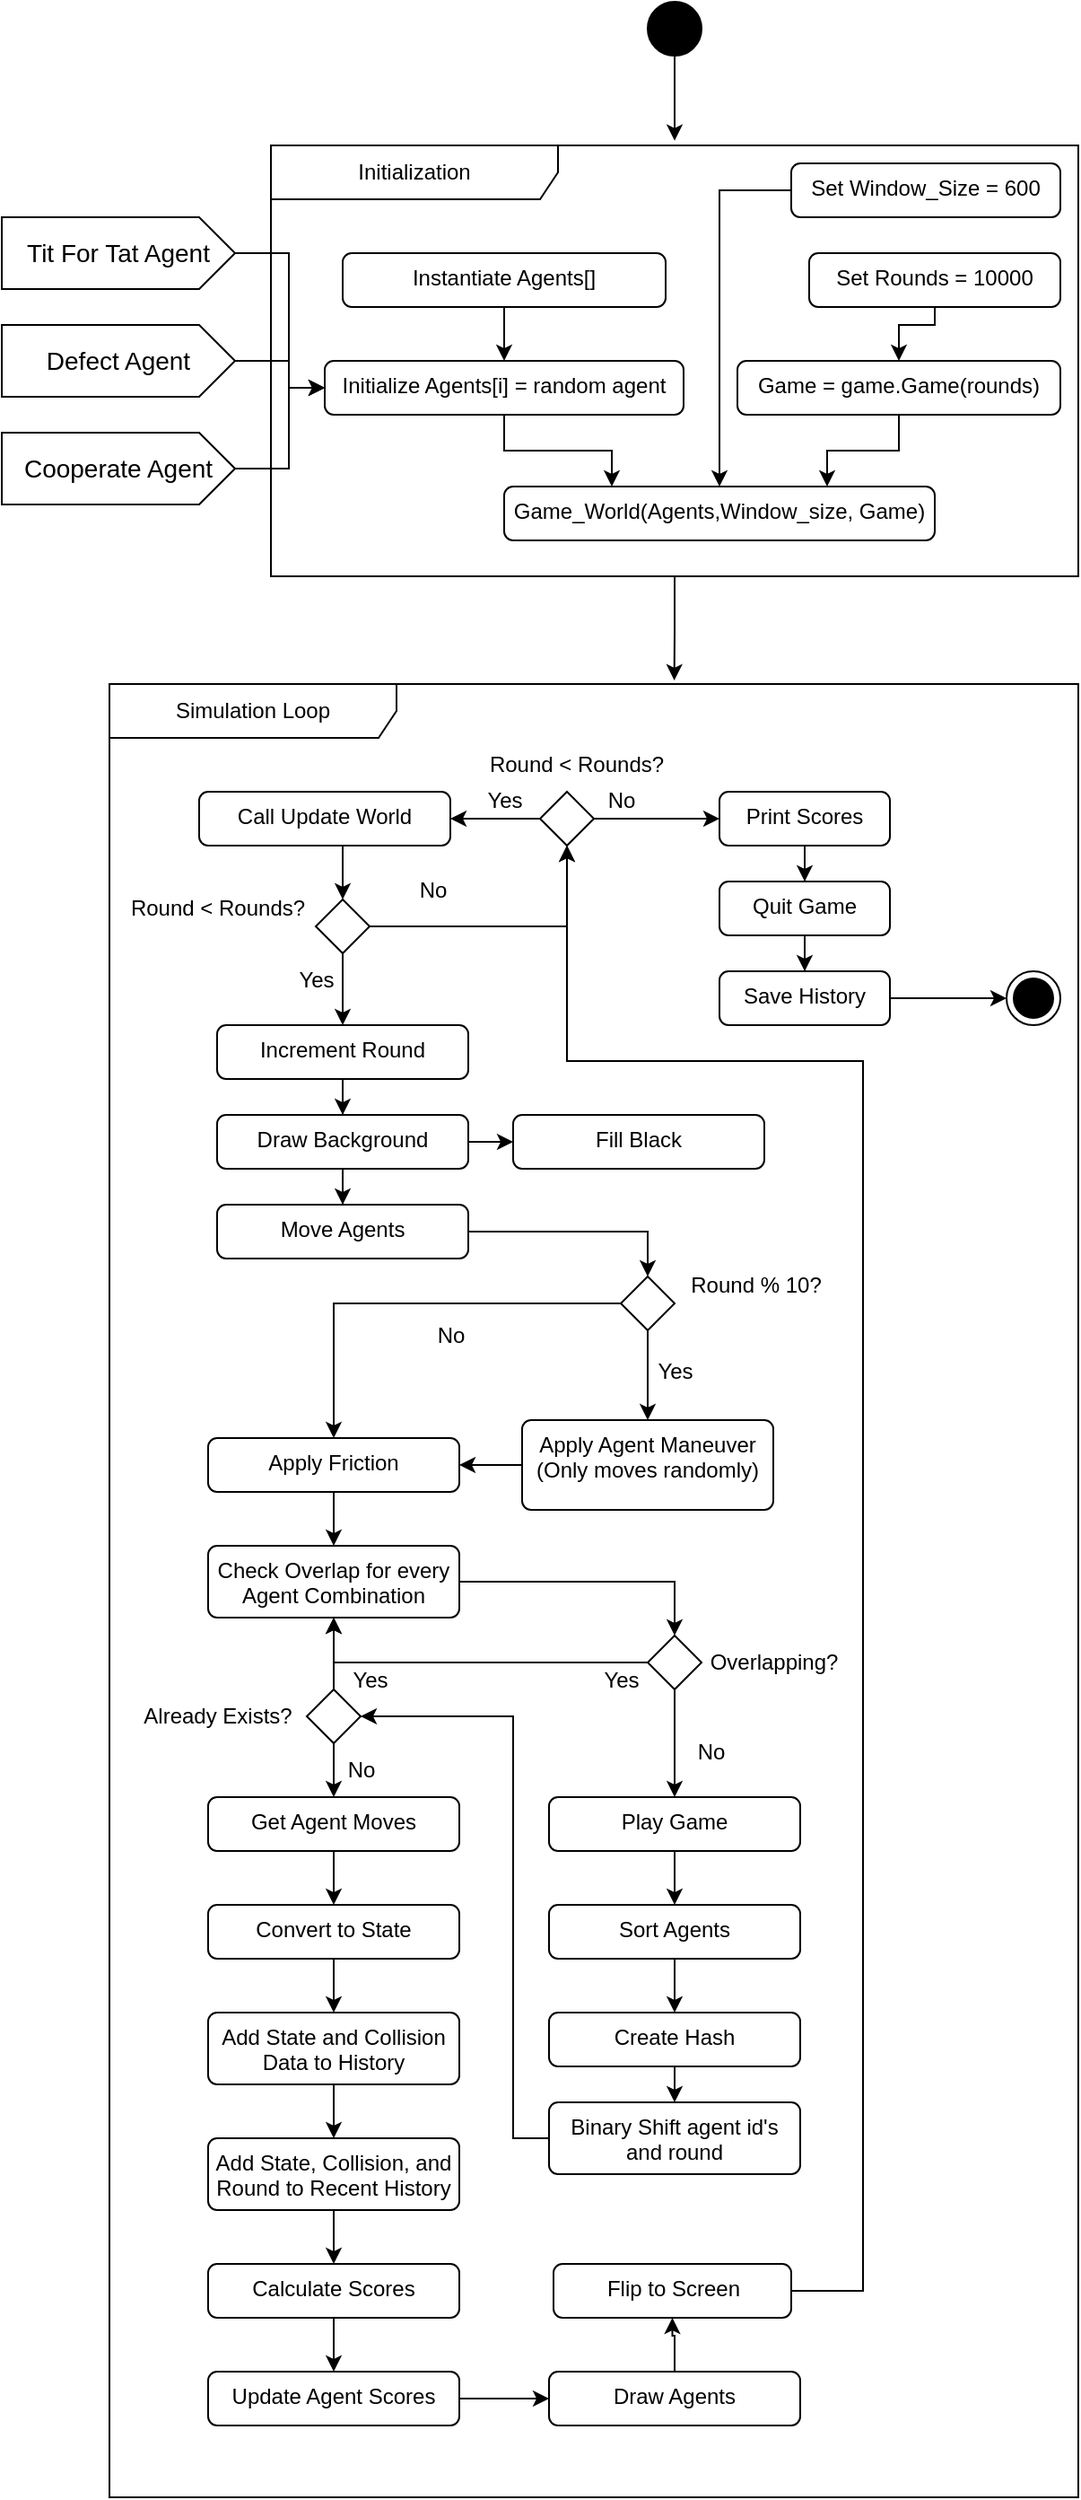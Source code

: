 <mxfile version="24.8.8">
  <diagram name="Page-1" id="mDdxMRRnXEYXMjX8rkWW">
    <mxGraphModel dx="1909" dy="962" grid="1" gridSize="10" guides="1" tooltips="1" connect="1" arrows="1" fold="1" page="1" pageScale="1" pageWidth="850" pageHeight="1100" math="0" shadow="0">
      <root>
        <mxCell id="0" />
        <mxCell id="1" parent="0" />
        <mxCell id="9yKV02PK0AYWfD7Fz8SK-6" value="" style="edgeStyle=orthogonalEdgeStyle;rounded=0;orthogonalLoop=1;jettySize=auto;html=1;entryX=0.5;entryY=-0.011;entryDx=0;entryDy=0;entryPerimeter=0;" edge="1" parent="1" source="9yKV02PK0AYWfD7Fz8SK-1" target="9yKV02PK0AYWfD7Fz8SK-2">
          <mxGeometry relative="1" as="geometry">
            <mxPoint x="370" y="80" as="targetPoint" />
          </mxGeometry>
        </mxCell>
        <mxCell id="9yKV02PK0AYWfD7Fz8SK-1" value="" style="ellipse;fillColor=strokeColor;html=1;" vertex="1" parent="1">
          <mxGeometry x="440" y="130" width="30" height="30" as="geometry" />
        </mxCell>
        <mxCell id="9yKV02PK0AYWfD7Fz8SK-260" value="" style="edgeStyle=orthogonalEdgeStyle;rounded=0;orthogonalLoop=1;jettySize=auto;html=1;entryX=0.583;entryY=-0.002;entryDx=0;entryDy=0;entryPerimeter=0;" edge="1" parent="1" source="9yKV02PK0AYWfD7Fz8SK-2" target="9yKV02PK0AYWfD7Fz8SK-245">
          <mxGeometry relative="1" as="geometry" />
        </mxCell>
        <mxCell id="9yKV02PK0AYWfD7Fz8SK-2" value="&lt;div&gt;Initialization&lt;/div&gt;" style="shape=umlFrame;whiteSpace=wrap;html=1;pointerEvents=0;recursiveResize=0;container=1;collapsible=0;width=160;" vertex="1" parent="1">
          <mxGeometry x="230" y="210" width="450" height="240" as="geometry" />
        </mxCell>
        <mxCell id="9yKV02PK0AYWfD7Fz8SK-188" style="edgeStyle=orthogonalEdgeStyle;rounded=0;orthogonalLoop=1;jettySize=auto;html=1;exitX=0;exitY=0.5;exitDx=0;exitDy=0;entryX=0.5;entryY=0;entryDx=0;entryDy=0;" edge="1" parent="9yKV02PK0AYWfD7Fz8SK-2" source="9yKV02PK0AYWfD7Fz8SK-3" target="9yKV02PK0AYWfD7Fz8SK-26">
          <mxGeometry relative="1" as="geometry" />
        </mxCell>
        <mxCell id="9yKV02PK0AYWfD7Fz8SK-3" value="Set Window_Size = 600" style="html=1;align=center;verticalAlign=top;rounded=1;absoluteArcSize=1;arcSize=10;dashed=0;whiteSpace=wrap;" vertex="1" parent="9yKV02PK0AYWfD7Fz8SK-2">
          <mxGeometry x="290" y="10" width="150" height="30" as="geometry" />
        </mxCell>
        <mxCell id="9yKV02PK0AYWfD7Fz8SK-185" style="edgeStyle=orthogonalEdgeStyle;rounded=0;orthogonalLoop=1;jettySize=auto;html=1;exitX=0.5;exitY=1;exitDx=0;exitDy=0;entryX=0.75;entryY=0;entryDx=0;entryDy=0;" edge="1" parent="9yKV02PK0AYWfD7Fz8SK-2" source="9yKV02PK0AYWfD7Fz8SK-7" target="9yKV02PK0AYWfD7Fz8SK-26">
          <mxGeometry relative="1" as="geometry" />
        </mxCell>
        <mxCell id="9yKV02PK0AYWfD7Fz8SK-7" value="Game = game.Game(rounds)" style="html=1;align=center;verticalAlign=top;rounded=1;absoluteArcSize=1;arcSize=10;dashed=0;whiteSpace=wrap;" vertex="1" parent="9yKV02PK0AYWfD7Fz8SK-2">
          <mxGeometry x="260" y="120" width="180" height="30" as="geometry" />
        </mxCell>
        <mxCell id="9yKV02PK0AYWfD7Fz8SK-143" value="" style="edgeStyle=orthogonalEdgeStyle;rounded=0;orthogonalLoop=1;jettySize=auto;html=1;" edge="1" parent="9yKV02PK0AYWfD7Fz8SK-2" source="9yKV02PK0AYWfD7Fz8SK-8" target="9yKV02PK0AYWfD7Fz8SK-78">
          <mxGeometry relative="1" as="geometry" />
        </mxCell>
        <mxCell id="9yKV02PK0AYWfD7Fz8SK-8" value="Instantiate Agents[]" style="html=1;align=center;verticalAlign=top;rounded=1;absoluteArcSize=1;arcSize=10;dashed=0;whiteSpace=wrap;" vertex="1" parent="9yKV02PK0AYWfD7Fz8SK-2">
          <mxGeometry x="40" y="60" width="180" height="30" as="geometry" />
        </mxCell>
        <mxCell id="9yKV02PK0AYWfD7Fz8SK-26" value="Game_World(Agents,Window_size, Game)" style="html=1;align=center;verticalAlign=top;rounded=1;absoluteArcSize=1;arcSize=10;dashed=0;whiteSpace=wrap;" vertex="1" parent="9yKV02PK0AYWfD7Fz8SK-2">
          <mxGeometry x="130" y="190" width="240" height="30" as="geometry" />
        </mxCell>
        <mxCell id="9yKV02PK0AYWfD7Fz8SK-187" value="" style="edgeStyle=orthogonalEdgeStyle;rounded=0;orthogonalLoop=1;jettySize=auto;html=1;entryX=0.5;entryY=0;entryDx=0;entryDy=0;" edge="1" parent="9yKV02PK0AYWfD7Fz8SK-2" source="9yKV02PK0AYWfD7Fz8SK-5" target="9yKV02PK0AYWfD7Fz8SK-7">
          <mxGeometry relative="1" as="geometry">
            <Array as="points">
              <mxPoint x="370" y="100" />
              <mxPoint x="350" y="100" />
            </Array>
          </mxGeometry>
        </mxCell>
        <mxCell id="9yKV02PK0AYWfD7Fz8SK-5" value="Set Rounds = 10000" style="html=1;align=center;verticalAlign=top;rounded=1;absoluteArcSize=1;arcSize=10;dashed=0;whiteSpace=wrap;" vertex="1" parent="9yKV02PK0AYWfD7Fz8SK-2">
          <mxGeometry x="300" y="60" width="140" height="30" as="geometry" />
        </mxCell>
        <mxCell id="9yKV02PK0AYWfD7Fz8SK-144" style="edgeStyle=orthogonalEdgeStyle;rounded=0;orthogonalLoop=1;jettySize=auto;html=1;exitX=0.5;exitY=1;exitDx=0;exitDy=0;entryX=0.25;entryY=0;entryDx=0;entryDy=0;" edge="1" parent="9yKV02PK0AYWfD7Fz8SK-2" source="9yKV02PK0AYWfD7Fz8SK-78" target="9yKV02PK0AYWfD7Fz8SK-26">
          <mxGeometry relative="1" as="geometry" />
        </mxCell>
        <mxCell id="9yKV02PK0AYWfD7Fz8SK-78" value="Initialize Agents[i] = random agent" style="html=1;align=center;verticalAlign=top;rounded=1;absoluteArcSize=1;arcSize=10;dashed=0;whiteSpace=wrap;" vertex="1" parent="9yKV02PK0AYWfD7Fz8SK-2">
          <mxGeometry x="30" y="120" width="200" height="30" as="geometry" />
        </mxCell>
        <mxCell id="9yKV02PK0AYWfD7Fz8SK-90" style="edgeStyle=orthogonalEdgeStyle;rounded=0;orthogonalLoop=1;jettySize=auto;html=1;exitX=1;exitY=0.5;exitDx=0;exitDy=0;exitPerimeter=0;entryX=0;entryY=0.5;entryDx=0;entryDy=0;" edge="1" parent="1" source="9yKV02PK0AYWfD7Fz8SK-10" target="9yKV02PK0AYWfD7Fz8SK-78">
          <mxGeometry relative="1" as="geometry">
            <Array as="points">
              <mxPoint x="240" y="270" />
              <mxPoint x="240" y="345" />
            </Array>
          </mxGeometry>
        </mxCell>
        <mxCell id="9yKV02PK0AYWfD7Fz8SK-10" value="Tit For Tat Agent" style="html=1;shape=mxgraph.infographic.ribbonSimple;notch1=0;notch2=20;align=center;verticalAlign=middle;fontSize=14;fontStyle=0;fillColor=#FFFFFF;whiteSpace=wrap;" vertex="1" parent="1">
          <mxGeometry x="80" y="250" width="130" height="40" as="geometry" />
        </mxCell>
        <mxCell id="9yKV02PK0AYWfD7Fz8SK-92" style="edgeStyle=orthogonalEdgeStyle;rounded=0;orthogonalLoop=1;jettySize=auto;html=1;exitX=1;exitY=0.5;exitDx=0;exitDy=0;exitPerimeter=0;entryX=0;entryY=0.5;entryDx=0;entryDy=0;" edge="1" parent="1" source="9yKV02PK0AYWfD7Fz8SK-11" target="9yKV02PK0AYWfD7Fz8SK-78">
          <mxGeometry relative="1" as="geometry">
            <Array as="points">
              <mxPoint x="240" y="330" />
              <mxPoint x="240" y="345" />
            </Array>
          </mxGeometry>
        </mxCell>
        <mxCell id="9yKV02PK0AYWfD7Fz8SK-11" value="Defect Agent" style="html=1;shape=mxgraph.infographic.ribbonSimple;notch1=0;notch2=20;align=center;verticalAlign=middle;fontSize=14;fontStyle=0;fillColor=#FFFFFF;whiteSpace=wrap;" vertex="1" parent="1">
          <mxGeometry x="80" y="310" width="130" height="40" as="geometry" />
        </mxCell>
        <mxCell id="9yKV02PK0AYWfD7Fz8SK-93" style="edgeStyle=orthogonalEdgeStyle;rounded=0;orthogonalLoop=1;jettySize=auto;html=1;exitX=1;exitY=0.5;exitDx=0;exitDy=0;exitPerimeter=0;entryX=0;entryY=0.5;entryDx=0;entryDy=0;" edge="1" parent="1" source="9yKV02PK0AYWfD7Fz8SK-12" target="9yKV02PK0AYWfD7Fz8SK-78">
          <mxGeometry relative="1" as="geometry">
            <Array as="points">
              <mxPoint x="240" y="390" />
              <mxPoint x="240" y="345" />
            </Array>
          </mxGeometry>
        </mxCell>
        <mxCell id="9yKV02PK0AYWfD7Fz8SK-12" value="Cooperate Agent" style="html=1;shape=mxgraph.infographic.ribbonSimple;notch1=0;notch2=20;align=center;verticalAlign=middle;fontSize=14;fontStyle=0;fillColor=#FFFFFF;whiteSpace=wrap;" vertex="1" parent="1">
          <mxGeometry x="80" y="370" width="130" height="40" as="geometry" />
        </mxCell>
        <mxCell id="9yKV02PK0AYWfD7Fz8SK-237" value="" style="edgeStyle=orthogonalEdgeStyle;rounded=0;orthogonalLoop=1;jettySize=auto;html=1;" edge="1" parent="1" source="9yKV02PK0AYWfD7Fz8SK-205" target="9yKV02PK0AYWfD7Fz8SK-207">
          <mxGeometry relative="1" as="geometry" />
        </mxCell>
        <mxCell id="9yKV02PK0AYWfD7Fz8SK-205" value="&lt;div&gt;Apply Agent Maneuver&lt;/div&gt;&lt;div&gt;(Only moves randomly)&lt;br&gt;&lt;/div&gt;" style="html=1;align=center;verticalAlign=top;rounded=1;absoluteArcSize=1;arcSize=10;dashed=0;whiteSpace=wrap;" vertex="1" parent="1">
          <mxGeometry x="370" y="920" width="140" height="50" as="geometry" />
        </mxCell>
        <mxCell id="9yKV02PK0AYWfD7Fz8SK-236" style="edgeStyle=orthogonalEdgeStyle;rounded=0;orthogonalLoop=1;jettySize=auto;html=1;exitX=0.5;exitY=1;exitDx=0;exitDy=0;entryX=0.5;entryY=0;entryDx=0;entryDy=0;" edge="1" parent="1" source="9yKV02PK0AYWfD7Fz8SK-207" target="9yKV02PK0AYWfD7Fz8SK-139">
          <mxGeometry relative="1" as="geometry" />
        </mxCell>
        <mxCell id="9yKV02PK0AYWfD7Fz8SK-207" value="Apply Friction" style="html=1;align=center;verticalAlign=top;rounded=1;absoluteArcSize=1;arcSize=10;dashed=0;whiteSpace=wrap;" vertex="1" parent="1">
          <mxGeometry x="195" y="930" width="140" height="30" as="geometry" />
        </mxCell>
        <mxCell id="9yKV02PK0AYWfD7Fz8SK-192" style="edgeStyle=orthogonalEdgeStyle;rounded=0;orthogonalLoop=1;jettySize=auto;html=1;exitX=0.5;exitY=1;exitDx=0;exitDy=0;entryX=0.5;entryY=0;entryDx=0;entryDy=0;" edge="1" parent="1" source="9yKV02PK0AYWfD7Fz8SK-55" target="9yKV02PK0AYWfD7Fz8SK-108">
          <mxGeometry relative="1" as="geometry" />
        </mxCell>
        <mxCell id="9yKV02PK0AYWfD7Fz8SK-55" value="Call Update World" style="html=1;align=center;verticalAlign=top;rounded=1;absoluteArcSize=1;arcSize=10;dashed=0;whiteSpace=wrap;" vertex="1" parent="1">
          <mxGeometry x="190" y="570" width="140" height="30" as="geometry" />
        </mxCell>
        <mxCell id="9yKV02PK0AYWfD7Fz8SK-178" style="edgeStyle=orthogonalEdgeStyle;rounded=0;orthogonalLoop=1;jettySize=auto;html=1;exitX=0;exitY=0.5;exitDx=0;exitDy=0;entryX=1;entryY=0.5;entryDx=0;entryDy=0;" edge="1" parent="1" source="9yKV02PK0AYWfD7Fz8SK-102" target="9yKV02PK0AYWfD7Fz8SK-55">
          <mxGeometry relative="1" as="geometry" />
        </mxCell>
        <mxCell id="9yKV02PK0AYWfD7Fz8SK-252" value="" style="edgeStyle=orthogonalEdgeStyle;rounded=0;orthogonalLoop=1;jettySize=auto;html=1;" edge="1" parent="1" source="9yKV02PK0AYWfD7Fz8SK-102" target="9yKV02PK0AYWfD7Fz8SK-251">
          <mxGeometry relative="1" as="geometry" />
        </mxCell>
        <mxCell id="9yKV02PK0AYWfD7Fz8SK-102" value="" style="rhombus;" vertex="1" parent="1">
          <mxGeometry x="380" y="570" width="30" height="30" as="geometry" />
        </mxCell>
        <mxCell id="9yKV02PK0AYWfD7Fz8SK-103" value="Round &amp;lt; Rounds?" style="text;html=1;align=center;verticalAlign=middle;resizable=0;points=[];autosize=1;strokeColor=none;fillColor=none;" vertex="1" parent="1">
          <mxGeometry x="340" y="540" width="120" height="30" as="geometry" />
        </mxCell>
        <mxCell id="9yKV02PK0AYWfD7Fz8SK-105" value="Yes" style="text;html=1;align=center;verticalAlign=middle;resizable=0;points=[];autosize=1;strokeColor=none;fillColor=none;" vertex="1" parent="1">
          <mxGeometry x="340" y="560" width="40" height="30" as="geometry" />
        </mxCell>
        <mxCell id="9yKV02PK0AYWfD7Fz8SK-176" style="edgeStyle=orthogonalEdgeStyle;rounded=0;orthogonalLoop=1;jettySize=auto;html=1;exitX=1;exitY=0.5;exitDx=0;exitDy=0;entryX=0.5;entryY=1;entryDx=0;entryDy=0;" edge="1" parent="1" source="9yKV02PK0AYWfD7Fz8SK-108" target="9yKV02PK0AYWfD7Fz8SK-102">
          <mxGeometry relative="1" as="geometry" />
        </mxCell>
        <mxCell id="9yKV02PK0AYWfD7Fz8SK-191" style="edgeStyle=orthogonalEdgeStyle;rounded=0;orthogonalLoop=1;jettySize=auto;html=1;exitX=0.5;exitY=1;exitDx=0;exitDy=0;entryX=0.5;entryY=0;entryDx=0;entryDy=0;" edge="1" parent="1" source="9yKV02PK0AYWfD7Fz8SK-108" target="9yKV02PK0AYWfD7Fz8SK-112">
          <mxGeometry relative="1" as="geometry" />
        </mxCell>
        <mxCell id="9yKV02PK0AYWfD7Fz8SK-108" value="" style="rhombus;" vertex="1" parent="1">
          <mxGeometry x="255" y="630" width="30" height="30" as="geometry" />
        </mxCell>
        <mxCell id="9yKV02PK0AYWfD7Fz8SK-128" value="" style="edgeStyle=orthogonalEdgeStyle;rounded=0;orthogonalLoop=1;jettySize=auto;html=1;" edge="1" parent="1" source="9yKV02PK0AYWfD7Fz8SK-112" target="9yKV02PK0AYWfD7Fz8SK-117">
          <mxGeometry relative="1" as="geometry" />
        </mxCell>
        <mxCell id="9yKV02PK0AYWfD7Fz8SK-112" value="Increment Round" style="html=1;align=center;verticalAlign=top;rounded=1;absoluteArcSize=1;arcSize=10;dashed=0;whiteSpace=wrap;" vertex="1" parent="1">
          <mxGeometry x="200" y="700" width="140" height="30" as="geometry" />
        </mxCell>
        <mxCell id="9yKV02PK0AYWfD7Fz8SK-114" value="Fill Black" style="html=1;align=center;verticalAlign=top;rounded=1;absoluteArcSize=1;arcSize=10;dashed=0;whiteSpace=wrap;flipH=1;" vertex="1" parent="1">
          <mxGeometry x="365" y="750" width="140" height="30" as="geometry" />
        </mxCell>
        <mxCell id="9yKV02PK0AYWfD7Fz8SK-241" style="edgeStyle=orthogonalEdgeStyle;rounded=0;orthogonalLoop=1;jettySize=auto;html=1;exitX=1;exitY=0.5;exitDx=0;exitDy=0;entryX=0.5;entryY=0;entryDx=0;entryDy=0;" edge="1" parent="1" source="9yKV02PK0AYWfD7Fz8SK-115" target="9yKV02PK0AYWfD7Fz8SK-238">
          <mxGeometry relative="1" as="geometry" />
        </mxCell>
        <mxCell id="9yKV02PK0AYWfD7Fz8SK-115" value="Move Agents" style="html=1;align=center;verticalAlign=top;rounded=1;absoluteArcSize=1;arcSize=10;dashed=0;whiteSpace=wrap;" vertex="1" parent="1">
          <mxGeometry x="200" y="800" width="140" height="30" as="geometry" />
        </mxCell>
        <mxCell id="9yKV02PK0AYWfD7Fz8SK-118" value="" style="edgeStyle=orthogonalEdgeStyle;rounded=0;orthogonalLoop=1;jettySize=auto;html=1;" edge="1" parent="1" source="9yKV02PK0AYWfD7Fz8SK-117" target="9yKV02PK0AYWfD7Fz8SK-114">
          <mxGeometry relative="1" as="geometry" />
        </mxCell>
        <mxCell id="9yKV02PK0AYWfD7Fz8SK-129" value="" style="edgeStyle=orthogonalEdgeStyle;rounded=0;orthogonalLoop=1;jettySize=auto;html=1;" edge="1" parent="1" source="9yKV02PK0AYWfD7Fz8SK-117" target="9yKV02PK0AYWfD7Fz8SK-115">
          <mxGeometry relative="1" as="geometry" />
        </mxCell>
        <mxCell id="9yKV02PK0AYWfD7Fz8SK-117" value="Draw Background" style="html=1;align=center;verticalAlign=top;rounded=1;absoluteArcSize=1;arcSize=10;dashed=0;whiteSpace=wrap;flipH=1;" vertex="1" parent="1">
          <mxGeometry x="200" y="750" width="140" height="30" as="geometry" />
        </mxCell>
        <mxCell id="9yKV02PK0AYWfD7Fz8SK-127" value="No" style="text;html=1;align=center;verticalAlign=middle;resizable=0;points=[];autosize=1;strokeColor=none;fillColor=none;" vertex="1" parent="1">
          <mxGeometry x="300" y="610" width="40" height="30" as="geometry" />
        </mxCell>
        <mxCell id="9yKV02PK0AYWfD7Fz8SK-126" value="Yes" style="text;html=1;align=center;verticalAlign=middle;resizable=0;points=[];autosize=1;strokeColor=none;fillColor=none;" vertex="1" parent="1">
          <mxGeometry x="235" y="660" width="40" height="30" as="geometry" />
        </mxCell>
        <mxCell id="9yKV02PK0AYWfD7Fz8SK-228" style="edgeStyle=orthogonalEdgeStyle;rounded=0;orthogonalLoop=1;jettySize=auto;html=1;exitX=1;exitY=0.5;exitDx=0;exitDy=0;entryX=0.5;entryY=0;entryDx=0;entryDy=0;" edge="1" parent="1" source="9yKV02PK0AYWfD7Fz8SK-139" target="9yKV02PK0AYWfD7Fz8SK-222">
          <mxGeometry relative="1" as="geometry" />
        </mxCell>
        <mxCell id="9yKV02PK0AYWfD7Fz8SK-139" value="Check Overlap for every Agent Combination" style="html=1;align=center;verticalAlign=top;rounded=1;absoluteArcSize=1;arcSize=10;dashed=0;whiteSpace=wrap;" vertex="1" parent="1">
          <mxGeometry x="195" y="990" width="140" height="40" as="geometry" />
        </mxCell>
        <mxCell id="9yKV02PK0AYWfD7Fz8SK-249" value="" style="edgeStyle=orthogonalEdgeStyle;rounded=0;orthogonalLoop=1;jettySize=auto;html=1;" edge="1" parent="1" source="9yKV02PK0AYWfD7Fz8SK-153" target="9yKV02PK0AYWfD7Fz8SK-246">
          <mxGeometry relative="1" as="geometry" />
        </mxCell>
        <mxCell id="9yKV02PK0AYWfD7Fz8SK-153" value="Draw Agents" style="html=1;align=center;verticalAlign=top;rounded=1;absoluteArcSize=1;arcSize=10;dashed=0;whiteSpace=wrap;" vertex="1" parent="1">
          <mxGeometry x="385" y="1450" width="140" height="30" as="geometry" />
        </mxCell>
        <mxCell id="9yKV02PK0AYWfD7Fz8SK-182" value="" style="edgeStyle=orthogonalEdgeStyle;rounded=0;orthogonalLoop=1;jettySize=auto;html=1;" edge="1" parent="1" source="9yKV02PK0AYWfD7Fz8SK-156" target="9yKV02PK0AYWfD7Fz8SK-180">
          <mxGeometry relative="1" as="geometry" />
        </mxCell>
        <mxCell id="9yKV02PK0AYWfD7Fz8SK-156" value="Calculate Scores" style="html=1;align=center;verticalAlign=top;rounded=1;absoluteArcSize=1;arcSize=10;dashed=0;whiteSpace=wrap;" vertex="1" parent="1">
          <mxGeometry x="195" y="1390" width="140" height="30" as="geometry" />
        </mxCell>
        <mxCell id="9yKV02PK0AYWfD7Fz8SK-171" value="" style="edgeStyle=orthogonalEdgeStyle;rounded=0;orthogonalLoop=1;jettySize=auto;html=1;" edge="1" parent="1" source="9yKV02PK0AYWfD7Fz8SK-157" target="9yKV02PK0AYWfD7Fz8SK-167">
          <mxGeometry relative="1" as="geometry" />
        </mxCell>
        <mxCell id="9yKV02PK0AYWfD7Fz8SK-157" value="Convert to State" style="html=1;align=center;verticalAlign=top;rounded=1;absoluteArcSize=1;arcSize=10;dashed=0;whiteSpace=wrap;" vertex="1" parent="1">
          <mxGeometry x="195" y="1190" width="140" height="30" as="geometry" />
        </mxCell>
        <mxCell id="9yKV02PK0AYWfD7Fz8SK-161" style="edgeStyle=orthogonalEdgeStyle;rounded=0;orthogonalLoop=1;jettySize=auto;html=1;exitX=0.5;exitY=0;exitDx=0;exitDy=0;entryX=0.5;entryY=1;entryDx=0;entryDy=0;" edge="1" parent="1" source="9yKV02PK0AYWfD7Fz8SK-158" target="9yKV02PK0AYWfD7Fz8SK-139">
          <mxGeometry relative="1" as="geometry" />
        </mxCell>
        <mxCell id="9yKV02PK0AYWfD7Fz8SK-189" value="" style="edgeStyle=orthogonalEdgeStyle;rounded=0;orthogonalLoop=1;jettySize=auto;html=1;" edge="1" parent="1" source="9yKV02PK0AYWfD7Fz8SK-158" target="9yKV02PK0AYWfD7Fz8SK-166">
          <mxGeometry relative="1" as="geometry" />
        </mxCell>
        <mxCell id="9yKV02PK0AYWfD7Fz8SK-158" value="" style="rhombus;" vertex="1" parent="1">
          <mxGeometry x="250" y="1070" width="30" height="30" as="geometry" />
        </mxCell>
        <mxCell id="9yKV02PK0AYWfD7Fz8SK-160" value="Already Exists?" style="text;html=1;align=center;verticalAlign=middle;resizable=0;points=[];autosize=1;strokeColor=none;fillColor=none;" vertex="1" parent="1">
          <mxGeometry x="150" y="1070" width="100" height="30" as="geometry" />
        </mxCell>
        <mxCell id="9yKV02PK0AYWfD7Fz8SK-162" value="Yes" style="text;html=1;align=center;verticalAlign=middle;resizable=0;points=[];autosize=1;strokeColor=none;fillColor=none;" vertex="1" parent="1">
          <mxGeometry x="265" y="1050" width="40" height="30" as="geometry" />
        </mxCell>
        <mxCell id="9yKV02PK0AYWfD7Fz8SK-179" value="" style="edgeStyle=orthogonalEdgeStyle;rounded=0;orthogonalLoop=1;jettySize=auto;html=1;" edge="1" parent="1" source="9yKV02PK0AYWfD7Fz8SK-167" target="9yKV02PK0AYWfD7Fz8SK-172">
          <mxGeometry relative="1" as="geometry" />
        </mxCell>
        <mxCell id="9yKV02PK0AYWfD7Fz8SK-167" value="Add State and Collision Data to History" style="html=1;align=center;verticalAlign=top;rounded=1;absoluteArcSize=1;arcSize=10;dashed=0;whiteSpace=wrap;" vertex="1" parent="1">
          <mxGeometry x="195" y="1250" width="140" height="40" as="geometry" />
        </mxCell>
        <mxCell id="9yKV02PK0AYWfD7Fz8SK-170" value="" style="edgeStyle=orthogonalEdgeStyle;rounded=0;orthogonalLoop=1;jettySize=auto;html=1;" edge="1" parent="1" source="9yKV02PK0AYWfD7Fz8SK-166" target="9yKV02PK0AYWfD7Fz8SK-157">
          <mxGeometry relative="1" as="geometry" />
        </mxCell>
        <mxCell id="9yKV02PK0AYWfD7Fz8SK-166" value="Get Agent Moves" style="html=1;align=center;verticalAlign=top;rounded=1;absoluteArcSize=1;arcSize=10;dashed=0;whiteSpace=wrap;" vertex="1" parent="1">
          <mxGeometry x="195" y="1130" width="140" height="30" as="geometry" />
        </mxCell>
        <mxCell id="9yKV02PK0AYWfD7Fz8SK-181" value="" style="edgeStyle=orthogonalEdgeStyle;rounded=0;orthogonalLoop=1;jettySize=auto;html=1;" edge="1" parent="1" source="9yKV02PK0AYWfD7Fz8SK-172" target="9yKV02PK0AYWfD7Fz8SK-156">
          <mxGeometry relative="1" as="geometry" />
        </mxCell>
        <mxCell id="9yKV02PK0AYWfD7Fz8SK-172" value="Add State, Collision, and Round to Recent History" style="html=1;align=center;verticalAlign=top;rounded=1;absoluteArcSize=1;arcSize=10;dashed=0;whiteSpace=wrap;" vertex="1" parent="1">
          <mxGeometry x="195" y="1320" width="140" height="40" as="geometry" />
        </mxCell>
        <mxCell id="9yKV02PK0AYWfD7Fz8SK-231" value="" style="edgeStyle=orthogonalEdgeStyle;rounded=0;orthogonalLoop=1;jettySize=auto;html=1;" edge="1" parent="1" source="9yKV02PK0AYWfD7Fz8SK-180" target="9yKV02PK0AYWfD7Fz8SK-153">
          <mxGeometry relative="1" as="geometry" />
        </mxCell>
        <mxCell id="9yKV02PK0AYWfD7Fz8SK-180" value="&lt;div&gt;Update Agent Scores&lt;/div&gt;" style="html=1;align=center;verticalAlign=top;rounded=1;absoluteArcSize=1;arcSize=10;dashed=0;whiteSpace=wrap;" vertex="1" parent="1">
          <mxGeometry x="195" y="1450" width="140" height="30" as="geometry" />
        </mxCell>
        <mxCell id="9yKV02PK0AYWfD7Fz8SK-190" value="No" style="text;html=1;align=center;verticalAlign=middle;resizable=0;points=[];autosize=1;strokeColor=none;fillColor=none;" vertex="1" parent="1">
          <mxGeometry x="260" y="1100" width="40" height="30" as="geometry" />
        </mxCell>
        <mxCell id="9yKV02PK0AYWfD7Fz8SK-209" style="edgeStyle=orthogonalEdgeStyle;rounded=0;orthogonalLoop=1;jettySize=auto;html=1;exitX=0.5;exitY=1;exitDx=0;exitDy=0;entryX=0.5;entryY=0;entryDx=0;entryDy=0;" edge="1" parent="1" source="9yKV02PK0AYWfD7Fz8SK-210" target="9yKV02PK0AYWfD7Fz8SK-212">
          <mxGeometry relative="1" as="geometry" />
        </mxCell>
        <mxCell id="9yKV02PK0AYWfD7Fz8SK-210" value="Play Game" style="html=1;align=center;verticalAlign=top;rounded=1;absoluteArcSize=1;arcSize=10;dashed=0;whiteSpace=wrap;" vertex="1" parent="1">
          <mxGeometry x="385" y="1130" width="140" height="30" as="geometry" />
        </mxCell>
        <mxCell id="9yKV02PK0AYWfD7Fz8SK-211" style="edgeStyle=orthogonalEdgeStyle;rounded=0;orthogonalLoop=1;jettySize=auto;html=1;exitX=0.5;exitY=1;exitDx=0;exitDy=0;entryX=0.5;entryY=0;entryDx=0;entryDy=0;" edge="1" parent="1" source="9yKV02PK0AYWfD7Fz8SK-212" target="9yKV02PK0AYWfD7Fz8SK-214">
          <mxGeometry relative="1" as="geometry" />
        </mxCell>
        <mxCell id="9yKV02PK0AYWfD7Fz8SK-212" value="Sort Agents" style="html=1;align=center;verticalAlign=top;rounded=1;absoluteArcSize=1;arcSize=10;dashed=0;whiteSpace=wrap;" vertex="1" parent="1">
          <mxGeometry x="385" y="1190" width="140" height="30" as="geometry" />
        </mxCell>
        <mxCell id="9yKV02PK0AYWfD7Fz8SK-213" style="edgeStyle=orthogonalEdgeStyle;rounded=0;orthogonalLoop=1;jettySize=auto;html=1;exitX=0.5;exitY=1;exitDx=0;exitDy=0;entryX=0.5;entryY=0;entryDx=0;entryDy=0;" edge="1" parent="1" source="9yKV02PK0AYWfD7Fz8SK-214" target="9yKV02PK0AYWfD7Fz8SK-215">
          <mxGeometry relative="1" as="geometry" />
        </mxCell>
        <mxCell id="9yKV02PK0AYWfD7Fz8SK-214" value="Create Hash" style="html=1;align=center;verticalAlign=top;rounded=1;absoluteArcSize=1;arcSize=10;dashed=0;whiteSpace=wrap;" vertex="1" parent="1">
          <mxGeometry x="385" y="1250" width="140" height="30" as="geometry" />
        </mxCell>
        <mxCell id="9yKV02PK0AYWfD7Fz8SK-227" style="edgeStyle=orthogonalEdgeStyle;rounded=0;orthogonalLoop=1;jettySize=auto;html=1;exitX=0;exitY=0.5;exitDx=0;exitDy=0;entryX=1;entryY=0.5;entryDx=0;entryDy=0;" edge="1" parent="1" source="9yKV02PK0AYWfD7Fz8SK-215" target="9yKV02PK0AYWfD7Fz8SK-158">
          <mxGeometry relative="1" as="geometry">
            <Array as="points">
              <mxPoint x="365" y="1320" />
              <mxPoint x="365" y="1085" />
            </Array>
          </mxGeometry>
        </mxCell>
        <mxCell id="9yKV02PK0AYWfD7Fz8SK-215" value="Binary Shift agent id&#39;s and round" style="html=1;align=center;verticalAlign=top;rounded=1;absoluteArcSize=1;arcSize=10;dashed=0;whiteSpace=wrap;" vertex="1" parent="1">
          <mxGeometry x="385" y="1300" width="140" height="40" as="geometry" />
        </mxCell>
        <mxCell id="9yKV02PK0AYWfD7Fz8SK-219" value="Overlapping?" style="text;html=1;align=center;verticalAlign=middle;resizable=0;points=[];autosize=1;strokeColor=none;fillColor=none;" vertex="1" parent="1">
          <mxGeometry x="465" y="1040" width="90" height="30" as="geometry" />
        </mxCell>
        <mxCell id="9yKV02PK0AYWfD7Fz8SK-220" value="No" style="text;html=1;align=center;verticalAlign=middle;resizable=0;points=[];autosize=1;strokeColor=none;fillColor=none;" vertex="1" parent="1">
          <mxGeometry x="455" y="1090" width="40" height="30" as="geometry" />
        </mxCell>
        <mxCell id="9yKV02PK0AYWfD7Fz8SK-226" style="edgeStyle=orthogonalEdgeStyle;rounded=0;orthogonalLoop=1;jettySize=auto;html=1;exitX=0.5;exitY=1;exitDx=0;exitDy=0;entryX=0.5;entryY=0;entryDx=0;entryDy=0;" edge="1" parent="1" source="9yKV02PK0AYWfD7Fz8SK-222" target="9yKV02PK0AYWfD7Fz8SK-210">
          <mxGeometry relative="1" as="geometry" />
        </mxCell>
        <mxCell id="9yKV02PK0AYWfD7Fz8SK-230" style="edgeStyle=orthogonalEdgeStyle;rounded=0;orthogonalLoop=1;jettySize=auto;html=1;exitX=0;exitY=0.5;exitDx=0;exitDy=0;entryX=0.5;entryY=1;entryDx=0;entryDy=0;" edge="1" parent="1" source="9yKV02PK0AYWfD7Fz8SK-222" target="9yKV02PK0AYWfD7Fz8SK-139">
          <mxGeometry relative="1" as="geometry" />
        </mxCell>
        <mxCell id="9yKV02PK0AYWfD7Fz8SK-222" value="" style="rhombus;" vertex="1" parent="1">
          <mxGeometry x="440" y="1040" width="30" height="30" as="geometry" />
        </mxCell>
        <mxCell id="9yKV02PK0AYWfD7Fz8SK-223" value="Yes" style="text;html=1;align=center;verticalAlign=middle;resizable=0;points=[];autosize=1;strokeColor=none;fillColor=none;" vertex="1" parent="1">
          <mxGeometry x="405" y="1050" width="40" height="30" as="geometry" />
        </mxCell>
        <mxCell id="9yKV02PK0AYWfD7Fz8SK-110" value="Round &amp;lt; Rounds?" style="text;html=1;align=center;verticalAlign=middle;resizable=0;points=[];autosize=1;strokeColor=none;fillColor=none;" vertex="1" parent="1">
          <mxGeometry x="140" y="620" width="120" height="30" as="geometry" />
        </mxCell>
        <mxCell id="9yKV02PK0AYWfD7Fz8SK-202" value="Round % 10?" style="text;html=1;align=center;verticalAlign=middle;resizable=0;points=[];autosize=1;strokeColor=none;fillColor=none;" vertex="1" parent="1">
          <mxGeometry x="455" y="830" width="90" height="30" as="geometry" />
        </mxCell>
        <mxCell id="9yKV02PK0AYWfD7Fz8SK-239" value="" style="edgeStyle=orthogonalEdgeStyle;rounded=0;orthogonalLoop=1;jettySize=auto;html=1;" edge="1" parent="1" source="9yKV02PK0AYWfD7Fz8SK-238" target="9yKV02PK0AYWfD7Fz8SK-205">
          <mxGeometry relative="1" as="geometry" />
        </mxCell>
        <mxCell id="9yKV02PK0AYWfD7Fz8SK-240" style="edgeStyle=orthogonalEdgeStyle;rounded=0;orthogonalLoop=1;jettySize=auto;html=1;exitX=0;exitY=0.5;exitDx=0;exitDy=0;entryX=0.5;entryY=0;entryDx=0;entryDy=0;" edge="1" parent="1" source="9yKV02PK0AYWfD7Fz8SK-238" target="9yKV02PK0AYWfD7Fz8SK-207">
          <mxGeometry relative="1" as="geometry" />
        </mxCell>
        <mxCell id="9yKV02PK0AYWfD7Fz8SK-238" value="" style="rhombus;" vertex="1" parent="1">
          <mxGeometry x="425" y="840" width="30" height="30" as="geometry" />
        </mxCell>
        <mxCell id="9yKV02PK0AYWfD7Fz8SK-242" value="Yes" style="text;html=1;align=center;verticalAlign=middle;resizable=0;points=[];autosize=1;strokeColor=none;fillColor=none;" vertex="1" parent="1">
          <mxGeometry x="435" y="878" width="40" height="30" as="geometry" />
        </mxCell>
        <mxCell id="9yKV02PK0AYWfD7Fz8SK-243" value="No" style="text;html=1;align=center;verticalAlign=middle;resizable=0;points=[];autosize=1;strokeColor=none;fillColor=none;" vertex="1" parent="1">
          <mxGeometry x="310" y="858" width="40" height="30" as="geometry" />
        </mxCell>
        <mxCell id="9yKV02PK0AYWfD7Fz8SK-245" value="Simulation Loop" style="shape=umlFrame;whiteSpace=wrap;html=1;pointerEvents=0;recursiveResize=0;container=1;collapsible=0;width=160;" vertex="1" parent="1">
          <mxGeometry x="140" y="510" width="540" height="1010" as="geometry" />
        </mxCell>
        <mxCell id="9yKV02PK0AYWfD7Fz8SK-246" value="Flip to Screen" style="html=1;align=center;verticalAlign=top;rounded=1;absoluteArcSize=1;arcSize=10;dashed=0;whiteSpace=wrap;" vertex="1" parent="9yKV02PK0AYWfD7Fz8SK-245">
          <mxGeometry x="247.5" y="880" width="132.5" height="30" as="geometry" />
        </mxCell>
        <mxCell id="9yKV02PK0AYWfD7Fz8SK-255" value="" style="edgeStyle=orthogonalEdgeStyle;rounded=0;orthogonalLoop=1;jettySize=auto;html=1;" edge="1" parent="9yKV02PK0AYWfD7Fz8SK-245" source="9yKV02PK0AYWfD7Fz8SK-251" target="9yKV02PK0AYWfD7Fz8SK-254">
          <mxGeometry relative="1" as="geometry" />
        </mxCell>
        <mxCell id="9yKV02PK0AYWfD7Fz8SK-251" value="Print Scores" style="html=1;align=center;verticalAlign=top;rounded=1;absoluteArcSize=1;arcSize=10;dashed=0;whiteSpace=wrap;" vertex="1" parent="9yKV02PK0AYWfD7Fz8SK-245">
          <mxGeometry x="340" y="60" width="95" height="30" as="geometry" />
        </mxCell>
        <mxCell id="9yKV02PK0AYWfD7Fz8SK-253" value="No" style="text;html=1;align=center;verticalAlign=middle;resizable=0;points=[];autosize=1;strokeColor=none;fillColor=none;" vertex="1" parent="9yKV02PK0AYWfD7Fz8SK-245">
          <mxGeometry x="265" y="50" width="40" height="30" as="geometry" />
        </mxCell>
        <mxCell id="9yKV02PK0AYWfD7Fz8SK-257" value="" style="edgeStyle=orthogonalEdgeStyle;rounded=0;orthogonalLoop=1;jettySize=auto;html=1;" edge="1" parent="9yKV02PK0AYWfD7Fz8SK-245" source="9yKV02PK0AYWfD7Fz8SK-254" target="9yKV02PK0AYWfD7Fz8SK-256">
          <mxGeometry relative="1" as="geometry" />
        </mxCell>
        <mxCell id="9yKV02PK0AYWfD7Fz8SK-254" value="Quit Game" style="html=1;align=center;verticalAlign=top;rounded=1;absoluteArcSize=1;arcSize=10;dashed=0;whiteSpace=wrap;" vertex="1" parent="9yKV02PK0AYWfD7Fz8SK-245">
          <mxGeometry x="340" y="110" width="95" height="30" as="geometry" />
        </mxCell>
        <mxCell id="9yKV02PK0AYWfD7Fz8SK-256" value="Save History" style="html=1;align=center;verticalAlign=top;rounded=1;absoluteArcSize=1;arcSize=10;dashed=0;whiteSpace=wrap;" vertex="1" parent="9yKV02PK0AYWfD7Fz8SK-245">
          <mxGeometry x="340" y="160" width="95" height="30" as="geometry" />
        </mxCell>
        <mxCell id="9yKV02PK0AYWfD7Fz8SK-258" value="" style="ellipse;html=1;shape=endState;fillColor=strokeColor;" vertex="1" parent="9yKV02PK0AYWfD7Fz8SK-245">
          <mxGeometry x="500" y="160" width="30" height="30" as="geometry" />
        </mxCell>
        <mxCell id="9yKV02PK0AYWfD7Fz8SK-259" style="edgeStyle=orthogonalEdgeStyle;rounded=0;orthogonalLoop=1;jettySize=auto;html=1;exitX=1;exitY=0.5;exitDx=0;exitDy=0;entryX=0;entryY=0.5;entryDx=0;entryDy=0;" edge="1" parent="9yKV02PK0AYWfD7Fz8SK-245" source="9yKV02PK0AYWfD7Fz8SK-256" target="9yKV02PK0AYWfD7Fz8SK-258">
          <mxGeometry relative="1" as="geometry" />
        </mxCell>
        <mxCell id="9yKV02PK0AYWfD7Fz8SK-250" style="edgeStyle=orthogonalEdgeStyle;rounded=0;orthogonalLoop=1;jettySize=auto;html=1;exitX=1;exitY=0.5;exitDx=0;exitDy=0;entryX=0.5;entryY=1;entryDx=0;entryDy=0;" edge="1" parent="1" source="9yKV02PK0AYWfD7Fz8SK-246" target="9yKV02PK0AYWfD7Fz8SK-102">
          <mxGeometry relative="1" as="geometry">
            <Array as="points">
              <mxPoint x="560" y="1405" />
              <mxPoint x="560" y="720" />
              <mxPoint x="395" y="720" />
            </Array>
          </mxGeometry>
        </mxCell>
      </root>
    </mxGraphModel>
  </diagram>
</mxfile>
